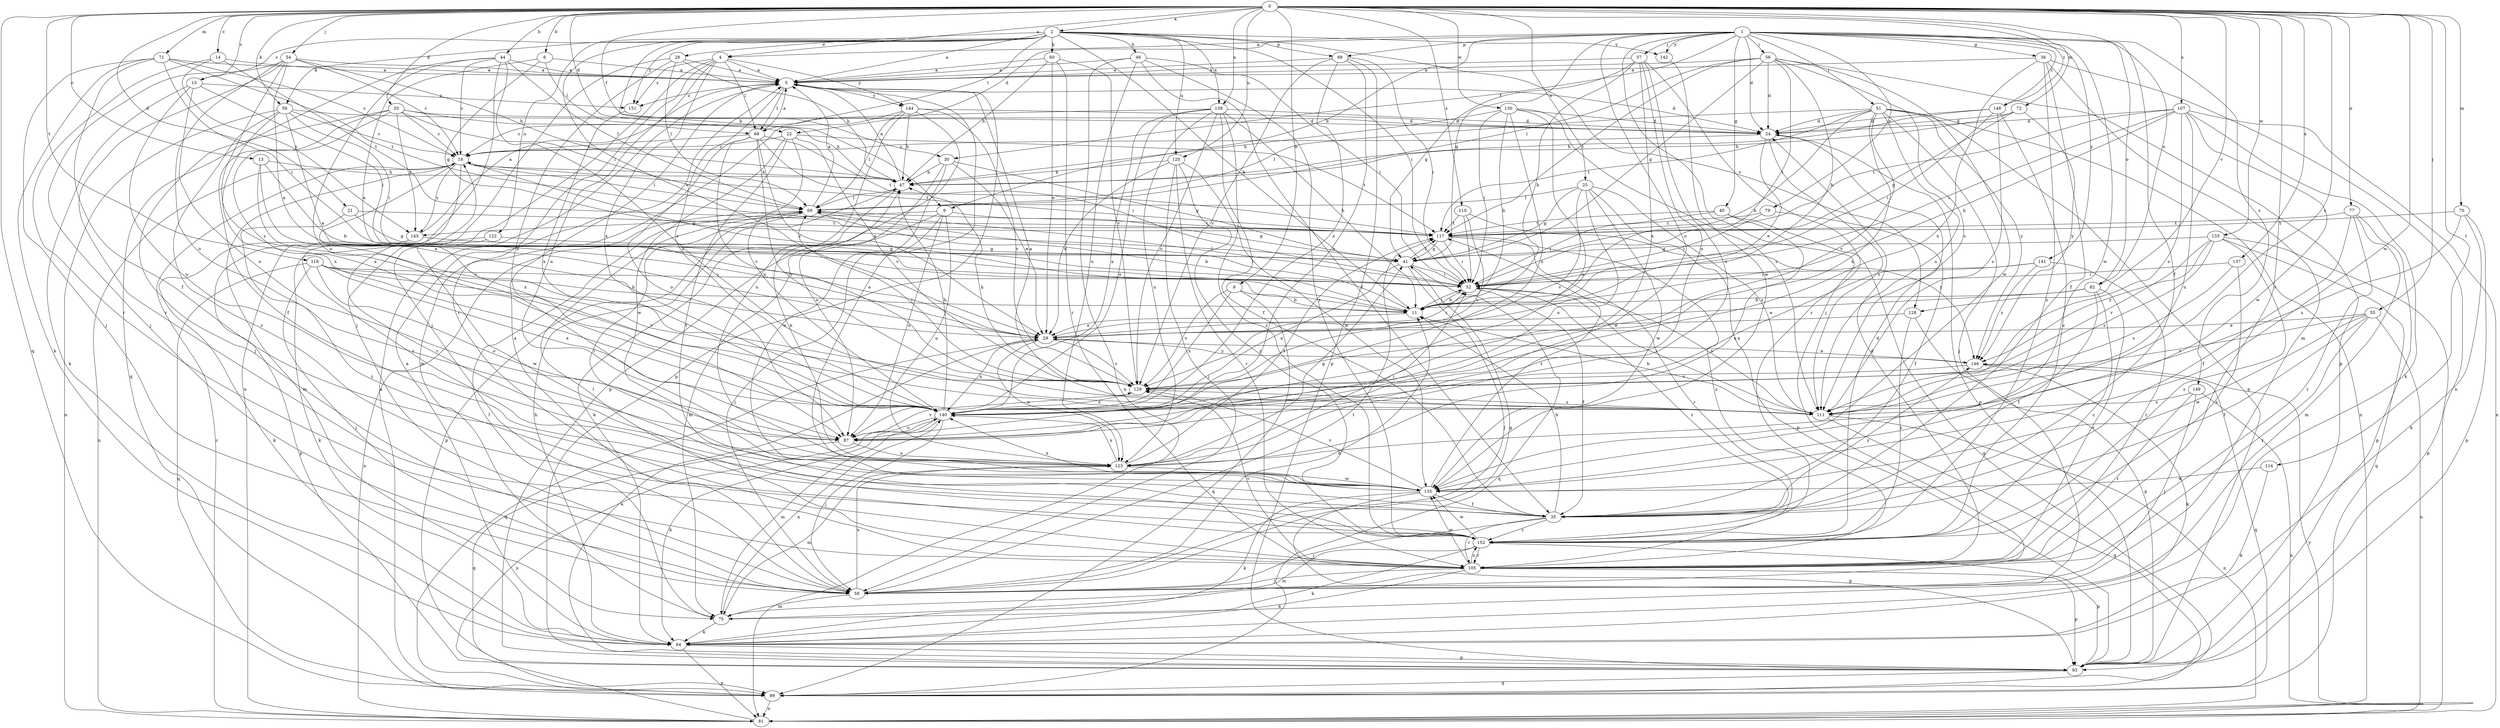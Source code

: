 strict digraph  {
0;
1;
2;
4;
5;
6;
8;
9;
11;
13;
14;
15;
18;
20;
21;
22;
24;
25;
28;
29;
30;
35;
36;
40;
41;
44;
46;
47;
51;
52;
54;
55;
56;
57;
58;
59;
60;
64;
68;
69;
70;
71;
72;
75;
77;
79;
81;
82;
87;
88;
93;
99;
105;
107;
110;
111;
114;
116;
117;
120;
122;
123;
128;
129;
130;
133;
135;
137;
139;
140;
141;
142;
144;
145;
146;
148;
149;
151;
152;
0 -> 2  [label=a];
0 -> 4  [label=a];
0 -> 6  [label=b];
0 -> 8  [label=b];
0 -> 13  [label=c];
0 -> 14  [label=c];
0 -> 15  [label=c];
0 -> 20  [label=d];
0 -> 21  [label=d];
0 -> 22  [label=d];
0 -> 25  [label=e];
0 -> 30  [label=f];
0 -> 44  [label=h];
0 -> 54  [label=j];
0 -> 55  [label=j];
0 -> 59  [label=k];
0 -> 70  [label=m];
0 -> 71  [label=m];
0 -> 72  [label=m];
0 -> 77  [label=n];
0 -> 82  [label=o];
0 -> 99  [label=q];
0 -> 105  [label=r];
0 -> 107  [label=s];
0 -> 110  [label=s];
0 -> 111  [label=s];
0 -> 114  [label=t];
0 -> 116  [label=t];
0 -> 120  [label=u];
0 -> 128  [label=v];
0 -> 130  [label=w];
0 -> 133  [label=w];
0 -> 135  [label=w];
0 -> 137  [label=x];
0 -> 139  [label=x];
0 -> 148  [label=z];
1 -> 4  [label=a];
1 -> 9  [label=b];
1 -> 22  [label=d];
1 -> 24  [label=d];
1 -> 30  [label=f];
1 -> 35  [label=f];
1 -> 36  [label=g];
1 -> 40  [label=g];
1 -> 41  [label=g];
1 -> 51  [label=i];
1 -> 56  [label=j];
1 -> 57  [label=j];
1 -> 58  [label=j];
1 -> 79  [label=n];
1 -> 82  [label=o];
1 -> 87  [label=o];
1 -> 88  [label=p];
1 -> 135  [label=w];
1 -> 141  [label=y];
1 -> 142  [label=y];
1 -> 148  [label=z];
1 -> 149  [label=z];
2 -> 5  [label=a];
2 -> 9  [label=b];
2 -> 11  [label=b];
2 -> 15  [label=c];
2 -> 28  [label=e];
2 -> 29  [label=e];
2 -> 46  [label=h];
2 -> 52  [label=i];
2 -> 59  [label=k];
2 -> 60  [label=k];
2 -> 68  [label=l];
2 -> 88  [label=p];
2 -> 120  [label=u];
2 -> 122  [label=u];
2 -> 128  [label=v];
2 -> 139  [label=x];
2 -> 142  [label=y];
2 -> 151  [label=z];
4 -> 5  [label=a];
4 -> 58  [label=j];
4 -> 68  [label=l];
4 -> 105  [label=r];
4 -> 123  [label=u];
4 -> 140  [label=x];
4 -> 144  [label=y];
4 -> 151  [label=z];
5 -> 24  [label=d];
5 -> 68  [label=l];
5 -> 93  [label=p];
5 -> 140  [label=x];
5 -> 144  [label=y];
5 -> 151  [label=z];
6 -> 5  [label=a];
6 -> 29  [label=e];
6 -> 41  [label=g];
6 -> 68  [label=l];
8 -> 11  [label=b];
8 -> 99  [label=q];
8 -> 129  [label=v];
8 -> 140  [label=x];
9 -> 41  [label=g];
9 -> 58  [label=j];
9 -> 75  [label=m];
9 -> 87  [label=o];
9 -> 123  [label=u];
9 -> 145  [label=y];
11 -> 18  [label=c];
11 -> 29  [label=e];
11 -> 52  [label=i];
11 -> 69  [label=l];
13 -> 11  [label=b];
13 -> 29  [label=e];
13 -> 47  [label=h];
13 -> 129  [label=v];
14 -> 5  [label=a];
14 -> 105  [label=r];
14 -> 117  [label=t];
14 -> 145  [label=y];
15 -> 52  [label=i];
15 -> 64  [label=k];
15 -> 87  [label=o];
15 -> 123  [label=u];
15 -> 151  [label=z];
18 -> 47  [label=h];
18 -> 69  [label=l];
18 -> 75  [label=m];
18 -> 81  [label=n];
18 -> 117  [label=t];
18 -> 140  [label=x];
18 -> 145  [label=y];
18 -> 152  [label=z];
20 -> 18  [label=c];
20 -> 24  [label=d];
20 -> 35  [label=f];
20 -> 47  [label=h];
20 -> 58  [label=j];
20 -> 69  [label=l];
20 -> 140  [label=x];
20 -> 145  [label=y];
21 -> 41  [label=g];
21 -> 117  [label=t];
21 -> 152  [label=z];
22 -> 18  [label=c];
22 -> 35  [label=f];
22 -> 117  [label=t];
22 -> 129  [label=v];
22 -> 135  [label=w];
22 -> 140  [label=x];
24 -> 18  [label=c];
24 -> 29  [label=e];
24 -> 93  [label=p];
24 -> 111  [label=s];
25 -> 41  [label=g];
25 -> 69  [label=l];
25 -> 87  [label=o];
25 -> 93  [label=p];
25 -> 111  [label=s];
25 -> 129  [label=v];
25 -> 135  [label=w];
28 -> 5  [label=a];
28 -> 47  [label=h];
28 -> 58  [label=j];
28 -> 69  [label=l];
28 -> 87  [label=o];
29 -> 52  [label=i];
29 -> 99  [label=q];
29 -> 123  [label=u];
29 -> 129  [label=v];
29 -> 140  [label=x];
29 -> 146  [label=y];
30 -> 29  [label=e];
30 -> 41  [label=g];
30 -> 47  [label=h];
30 -> 87  [label=o];
30 -> 135  [label=w];
35 -> 11  [label=b];
35 -> 58  [label=j];
35 -> 105  [label=r];
35 -> 146  [label=y];
35 -> 152  [label=z];
36 -> 5  [label=a];
36 -> 35  [label=f];
36 -> 75  [label=m];
36 -> 81  [label=n];
36 -> 140  [label=x];
36 -> 152  [label=z];
40 -> 52  [label=i];
40 -> 99  [label=q];
40 -> 117  [label=t];
40 -> 123  [label=u];
41 -> 52  [label=i];
41 -> 58  [label=j];
41 -> 99  [label=q];
41 -> 117  [label=t];
41 -> 140  [label=x];
44 -> 5  [label=a];
44 -> 18  [label=c];
44 -> 69  [label=l];
44 -> 81  [label=n];
44 -> 87  [label=o];
44 -> 99  [label=q];
44 -> 111  [label=s];
46 -> 5  [label=a];
46 -> 35  [label=f];
46 -> 52  [label=i];
46 -> 81  [label=n];
46 -> 123  [label=u];
46 -> 152  [label=z];
47 -> 5  [label=a];
47 -> 64  [label=k];
47 -> 69  [label=l];
51 -> 11  [label=b];
51 -> 24  [label=d];
51 -> 58  [label=j];
51 -> 69  [label=l];
51 -> 81  [label=n];
51 -> 93  [label=p];
51 -> 111  [label=s];
51 -> 117  [label=t];
51 -> 129  [label=v];
51 -> 140  [label=x];
51 -> 146  [label=y];
52 -> 11  [label=b];
52 -> 35  [label=f];
52 -> 69  [label=l];
52 -> 111  [label=s];
52 -> 152  [label=z];
54 -> 5  [label=a];
54 -> 18  [label=c];
54 -> 29  [label=e];
54 -> 47  [label=h];
54 -> 58  [label=j];
54 -> 87  [label=o];
54 -> 105  [label=r];
54 -> 111  [label=s];
55 -> 29  [label=e];
55 -> 35  [label=f];
55 -> 81  [label=n];
55 -> 105  [label=r];
55 -> 129  [label=v];
55 -> 135  [label=w];
56 -> 5  [label=a];
56 -> 11  [label=b];
56 -> 24  [label=d];
56 -> 41  [label=g];
56 -> 52  [label=i];
56 -> 69  [label=l];
56 -> 93  [label=p];
56 -> 111  [label=s];
56 -> 117  [label=t];
56 -> 135  [label=w];
57 -> 5  [label=a];
57 -> 11  [label=b];
57 -> 41  [label=g];
57 -> 87  [label=o];
57 -> 105  [label=r];
57 -> 123  [label=u];
57 -> 140  [label=x];
58 -> 5  [label=a];
58 -> 11  [label=b];
58 -> 41  [label=g];
58 -> 75  [label=m];
58 -> 117  [label=t];
58 -> 123  [label=u];
59 -> 18  [label=c];
59 -> 24  [label=d];
59 -> 29  [label=e];
59 -> 52  [label=i];
59 -> 81  [label=n];
59 -> 140  [label=x];
59 -> 152  [label=z];
60 -> 5  [label=a];
60 -> 29  [label=e];
60 -> 47  [label=h];
60 -> 105  [label=r];
60 -> 129  [label=v];
64 -> 5  [label=a];
64 -> 47  [label=h];
64 -> 81  [label=n];
64 -> 93  [label=p];
68 -> 5  [label=a];
68 -> 18  [label=c];
68 -> 29  [label=e];
68 -> 52  [label=i];
68 -> 87  [label=o];
68 -> 111  [label=s];
68 -> 117  [label=t];
68 -> 129  [label=v];
69 -> 5  [label=a];
69 -> 11  [label=b];
69 -> 81  [label=n];
69 -> 93  [label=p];
69 -> 117  [label=t];
70 -> 64  [label=k];
70 -> 93  [label=p];
70 -> 111  [label=s];
70 -> 117  [label=t];
71 -> 5  [label=a];
71 -> 18  [label=c];
71 -> 35  [label=f];
71 -> 52  [label=i];
71 -> 58  [label=j];
71 -> 64  [label=k];
71 -> 117  [label=t];
72 -> 24  [label=d];
72 -> 41  [label=g];
72 -> 47  [label=h];
72 -> 146  [label=y];
75 -> 64  [label=k];
75 -> 69  [label=l];
75 -> 140  [label=x];
77 -> 35  [label=f];
77 -> 75  [label=m];
77 -> 93  [label=p];
77 -> 105  [label=r];
77 -> 117  [label=t];
79 -> 35  [label=f];
79 -> 52  [label=i];
79 -> 117  [label=t];
81 -> 18  [label=c];
81 -> 140  [label=x];
81 -> 146  [label=y];
82 -> 11  [label=b];
82 -> 29  [label=e];
82 -> 35  [label=f];
82 -> 105  [label=r];
82 -> 152  [label=z];
87 -> 99  [label=q];
87 -> 123  [label=u];
87 -> 129  [label=v];
88 -> 5  [label=a];
88 -> 52  [label=i];
88 -> 87  [label=o];
88 -> 93  [label=p];
88 -> 129  [label=v];
88 -> 140  [label=x];
93 -> 29  [label=e];
93 -> 99  [label=q];
99 -> 5  [label=a];
99 -> 81  [label=n];
105 -> 24  [label=d];
105 -> 58  [label=j];
105 -> 64  [label=k];
105 -> 69  [label=l];
105 -> 93  [label=p];
105 -> 129  [label=v];
105 -> 135  [label=w];
105 -> 152  [label=z];
107 -> 11  [label=b];
107 -> 24  [label=d];
107 -> 52  [label=i];
107 -> 64  [label=k];
107 -> 81  [label=n];
107 -> 111  [label=s];
107 -> 117  [label=t];
107 -> 123  [label=u];
107 -> 135  [label=w];
110 -> 52  [label=i];
110 -> 117  [label=t];
110 -> 129  [label=v];
110 -> 146  [label=y];
111 -> 5  [label=a];
111 -> 11  [label=b];
111 -> 52  [label=i];
111 -> 81  [label=n];
111 -> 99  [label=q];
114 -> 64  [label=k];
114 -> 135  [label=w];
116 -> 11  [label=b];
116 -> 52  [label=i];
116 -> 58  [label=j];
116 -> 87  [label=o];
116 -> 99  [label=q];
116 -> 129  [label=v];
116 -> 140  [label=x];
117 -> 41  [label=g];
117 -> 52  [label=i];
117 -> 105  [label=r];
117 -> 152  [label=z];
120 -> 29  [label=e];
120 -> 47  [label=h];
120 -> 58  [label=j];
120 -> 105  [label=r];
120 -> 135  [label=w];
120 -> 152  [label=z];
122 -> 41  [label=g];
122 -> 64  [label=k];
122 -> 135  [label=w];
123 -> 41  [label=g];
123 -> 47  [label=h];
123 -> 52  [label=i];
123 -> 75  [label=m];
123 -> 117  [label=t];
123 -> 135  [label=w];
123 -> 140  [label=x];
128 -> 29  [label=e];
128 -> 93  [label=p];
128 -> 152  [label=z];
129 -> 47  [label=h];
129 -> 69  [label=l];
129 -> 111  [label=s];
129 -> 140  [label=x];
130 -> 11  [label=b];
130 -> 24  [label=d];
130 -> 47  [label=h];
130 -> 52  [label=i];
130 -> 87  [label=o];
130 -> 111  [label=s];
130 -> 140  [label=x];
133 -> 41  [label=g];
133 -> 93  [label=p];
133 -> 99  [label=q];
133 -> 111  [label=s];
133 -> 129  [label=v];
133 -> 146  [label=y];
133 -> 152  [label=z];
135 -> 5  [label=a];
135 -> 35  [label=f];
135 -> 64  [label=k];
135 -> 69  [label=l];
135 -> 93  [label=p];
135 -> 117  [label=t];
135 -> 129  [label=v];
135 -> 140  [label=x];
137 -> 52  [label=i];
137 -> 111  [label=s];
137 -> 152  [label=z];
139 -> 11  [label=b];
139 -> 18  [label=c];
139 -> 24  [label=d];
139 -> 35  [label=f];
139 -> 87  [label=o];
139 -> 123  [label=u];
139 -> 129  [label=v];
139 -> 140  [label=x];
139 -> 152  [label=z];
140 -> 47  [label=h];
140 -> 58  [label=j];
140 -> 64  [label=k];
140 -> 75  [label=m];
140 -> 87  [label=o];
141 -> 52  [label=i];
141 -> 105  [label=r];
141 -> 140  [label=x];
141 -> 146  [label=y];
142 -> 135  [label=w];
144 -> 24  [label=d];
144 -> 47  [label=h];
144 -> 69  [label=l];
144 -> 75  [label=m];
144 -> 93  [label=p];
144 -> 123  [label=u];
144 -> 129  [label=v];
145 -> 5  [label=a];
145 -> 41  [label=g];
145 -> 64  [label=k];
145 -> 93  [label=p];
146 -> 29  [label=e];
146 -> 64  [label=k];
146 -> 99  [label=q];
146 -> 129  [label=v];
148 -> 24  [label=d];
148 -> 47  [label=h];
148 -> 52  [label=i];
148 -> 111  [label=s];
148 -> 152  [label=z];
149 -> 58  [label=j];
149 -> 81  [label=n];
149 -> 105  [label=r];
149 -> 111  [label=s];
151 -> 140  [label=x];
152 -> 18  [label=c];
152 -> 24  [label=d];
152 -> 64  [label=k];
152 -> 75  [label=m];
152 -> 93  [label=p];
152 -> 105  [label=r];
152 -> 135  [label=w];
}
